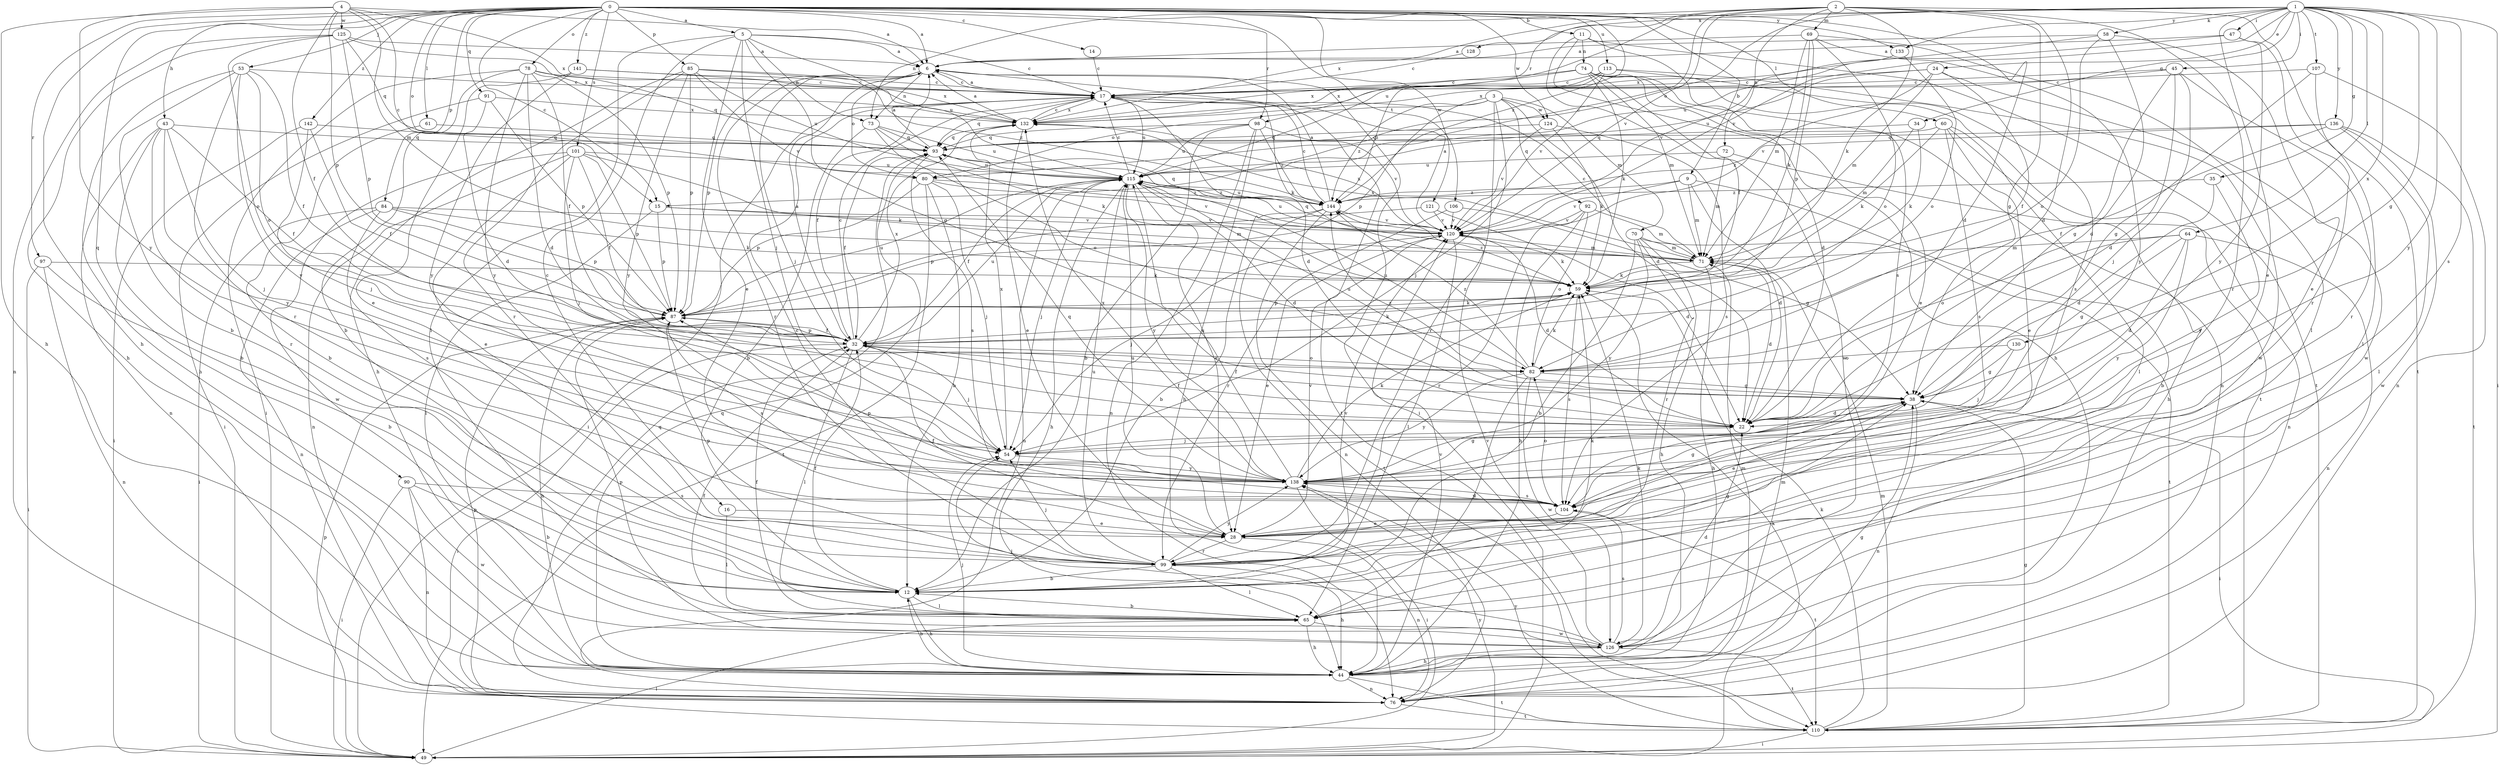 strict digraph  {
0;
1;
2;
3;
4;
5;
6;
9;
11;
12;
14;
15;
16;
17;
22;
24;
28;
32;
34;
35;
38;
43;
44;
45;
47;
49;
53;
54;
58;
59;
60;
61;
64;
65;
69;
70;
71;
72;
73;
74;
76;
78;
80;
82;
84;
85;
87;
90;
91;
92;
93;
97;
98;
99;
101;
104;
106;
107;
110;
113;
115;
120;
121;
124;
125;
126;
128;
130;
132;
133;
136;
138;
141;
142;
144;
0 -> 5  [label=a];
0 -> 6  [label=a];
0 -> 9  [label=b];
0 -> 11  [label=b];
0 -> 14  [label=c];
0 -> 15  [label=c];
0 -> 22  [label=d];
0 -> 43  [label=h];
0 -> 44  [label=h];
0 -> 53  [label=j];
0 -> 60  [label=l];
0 -> 61  [label=l];
0 -> 78  [label=o];
0 -> 80  [label=o];
0 -> 84  [label=p];
0 -> 85  [label=p];
0 -> 90  [label=q];
0 -> 91  [label=q];
0 -> 97  [label=r];
0 -> 98  [label=r];
0 -> 101  [label=s];
0 -> 106  [label=t];
0 -> 113  [label=u];
0 -> 121  [label=w];
0 -> 124  [label=w];
0 -> 133  [label=y];
0 -> 141  [label=z];
0 -> 142  [label=z];
0 -> 144  [label=z];
1 -> 24  [label=e];
1 -> 28  [label=e];
1 -> 34  [label=g];
1 -> 35  [label=g];
1 -> 38  [label=g];
1 -> 45  [label=i];
1 -> 47  [label=i];
1 -> 49  [label=i];
1 -> 58  [label=k];
1 -> 64  [label=l];
1 -> 80  [label=o];
1 -> 104  [label=s];
1 -> 107  [label=t];
1 -> 120  [label=v];
1 -> 128  [label=x];
1 -> 130  [label=x];
1 -> 132  [label=x];
1 -> 133  [label=y];
1 -> 136  [label=y];
1 -> 138  [label=y];
2 -> 15  [label=c];
2 -> 22  [label=d];
2 -> 38  [label=g];
2 -> 59  [label=k];
2 -> 69  [label=m];
2 -> 72  [label=n];
2 -> 73  [label=n];
2 -> 98  [label=r];
2 -> 99  [label=r];
2 -> 110  [label=t];
2 -> 115  [label=u];
2 -> 120  [label=v];
3 -> 22  [label=d];
3 -> 54  [label=j];
3 -> 70  [label=m];
3 -> 80  [label=o];
3 -> 87  [label=p];
3 -> 92  [label=q];
3 -> 99  [label=r];
3 -> 124  [label=w];
3 -> 144  [label=z];
4 -> 6  [label=a];
4 -> 15  [label=c];
4 -> 32  [label=f];
4 -> 44  [label=h];
4 -> 71  [label=m];
4 -> 87  [label=p];
4 -> 125  [label=w];
4 -> 132  [label=x];
4 -> 138  [label=y];
5 -> 6  [label=a];
5 -> 16  [label=c];
5 -> 17  [label=c];
5 -> 28  [label=e];
5 -> 38  [label=g];
5 -> 54  [label=j];
5 -> 65  [label=l];
5 -> 73  [label=n];
5 -> 115  [label=u];
6 -> 17  [label=c];
6 -> 49  [label=i];
6 -> 54  [label=j];
6 -> 73  [label=n];
6 -> 80  [label=o];
6 -> 87  [label=p];
6 -> 99  [label=r];
9 -> 12  [label=b];
9 -> 22  [label=d];
9 -> 71  [label=m];
9 -> 120  [label=v];
9 -> 144  [label=z];
11 -> 32  [label=f];
11 -> 44  [label=h];
11 -> 74  [label=n];
11 -> 104  [label=s];
11 -> 110  [label=t];
12 -> 32  [label=f];
12 -> 38  [label=g];
12 -> 44  [label=h];
12 -> 59  [label=k];
12 -> 65  [label=l];
12 -> 120  [label=v];
14 -> 17  [label=c];
15 -> 65  [label=l];
15 -> 71  [label=m];
15 -> 87  [label=p];
15 -> 120  [label=v];
16 -> 28  [label=e];
16 -> 65  [label=l];
17 -> 6  [label=a];
17 -> 22  [label=d];
17 -> 32  [label=f];
17 -> 49  [label=i];
17 -> 59  [label=k];
17 -> 93  [label=q];
17 -> 110  [label=t];
17 -> 115  [label=u];
17 -> 132  [label=x];
22 -> 32  [label=f];
22 -> 54  [label=j];
24 -> 17  [label=c];
24 -> 32  [label=f];
24 -> 71  [label=m];
24 -> 115  [label=u];
24 -> 120  [label=v];
24 -> 126  [label=w];
28 -> 32  [label=f];
28 -> 76  [label=n];
28 -> 99  [label=r];
28 -> 115  [label=u];
28 -> 120  [label=v];
32 -> 6  [label=a];
32 -> 17  [label=c];
32 -> 49  [label=i];
32 -> 54  [label=j];
32 -> 59  [label=k];
32 -> 65  [label=l];
32 -> 82  [label=o];
32 -> 87  [label=p];
32 -> 115  [label=u];
32 -> 132  [label=x];
34 -> 59  [label=k];
34 -> 71  [label=m];
34 -> 93  [label=q];
35 -> 22  [label=d];
35 -> 138  [label=y];
35 -> 144  [label=z];
38 -> 22  [label=d];
38 -> 28  [label=e];
38 -> 32  [label=f];
38 -> 49  [label=i];
38 -> 76  [label=n];
38 -> 115  [label=u];
38 -> 144  [label=z];
43 -> 12  [label=b];
43 -> 32  [label=f];
43 -> 54  [label=j];
43 -> 76  [label=n];
43 -> 93  [label=q];
43 -> 99  [label=r];
43 -> 138  [label=y];
44 -> 12  [label=b];
44 -> 38  [label=g];
44 -> 54  [label=j];
44 -> 71  [label=m];
44 -> 76  [label=n];
44 -> 93  [label=q];
44 -> 110  [label=t];
44 -> 120  [label=v];
45 -> 17  [label=c];
45 -> 22  [label=d];
45 -> 38  [label=g];
45 -> 54  [label=j];
45 -> 99  [label=r];
45 -> 132  [label=x];
47 -> 6  [label=a];
47 -> 99  [label=r];
47 -> 115  [label=u];
47 -> 138  [label=y];
49 -> 59  [label=k];
49 -> 65  [label=l];
49 -> 87  [label=p];
49 -> 138  [label=y];
53 -> 12  [label=b];
53 -> 17  [label=c];
53 -> 32  [label=f];
53 -> 44  [label=h];
53 -> 82  [label=o];
53 -> 99  [label=r];
53 -> 138  [label=y];
54 -> 132  [label=x];
54 -> 138  [label=y];
58 -> 6  [label=a];
58 -> 22  [label=d];
58 -> 28  [label=e];
58 -> 82  [label=o];
58 -> 132  [label=x];
59 -> 87  [label=p];
59 -> 104  [label=s];
59 -> 144  [label=z];
60 -> 28  [label=e];
60 -> 44  [label=h];
60 -> 59  [label=k];
60 -> 65  [label=l];
60 -> 93  [label=q];
60 -> 104  [label=s];
61 -> 12  [label=b];
61 -> 93  [label=q];
64 -> 22  [label=d];
64 -> 38  [label=g];
64 -> 71  [label=m];
64 -> 76  [label=n];
64 -> 82  [label=o];
64 -> 138  [label=y];
65 -> 12  [label=b];
65 -> 32  [label=f];
65 -> 44  [label=h];
65 -> 126  [label=w];
69 -> 6  [label=a];
69 -> 59  [label=k];
69 -> 65  [label=l];
69 -> 71  [label=m];
69 -> 82  [label=o];
69 -> 87  [label=p];
69 -> 138  [label=y];
70 -> 12  [label=b];
70 -> 44  [label=h];
70 -> 71  [label=m];
70 -> 99  [label=r];
70 -> 110  [label=t];
70 -> 138  [label=y];
71 -> 17  [label=c];
71 -> 22  [label=d];
71 -> 44  [label=h];
71 -> 59  [label=k];
71 -> 93  [label=q];
71 -> 132  [label=x];
72 -> 71  [label=m];
72 -> 76  [label=n];
72 -> 115  [label=u];
73 -> 12  [label=b];
73 -> 59  [label=k];
73 -> 82  [label=o];
73 -> 93  [label=q];
73 -> 115  [label=u];
74 -> 17  [label=c];
74 -> 22  [label=d];
74 -> 28  [label=e];
74 -> 59  [label=k];
74 -> 71  [label=m];
74 -> 76  [label=n];
74 -> 110  [label=t];
74 -> 126  [label=w];
74 -> 132  [label=x];
76 -> 71  [label=m];
76 -> 87  [label=p];
76 -> 93  [label=q];
76 -> 110  [label=t];
78 -> 12  [label=b];
78 -> 17  [label=c];
78 -> 22  [label=d];
78 -> 32  [label=f];
78 -> 49  [label=i];
78 -> 87  [label=p];
78 -> 93  [label=q];
78 -> 138  [label=y];
80 -> 12  [label=b];
80 -> 54  [label=j];
80 -> 87  [label=p];
80 -> 110  [label=t];
80 -> 120  [label=v];
80 -> 144  [label=z];
82 -> 38  [label=g];
82 -> 59  [label=k];
82 -> 65  [label=l];
82 -> 115  [label=u];
82 -> 126  [label=w];
82 -> 138  [label=y];
82 -> 144  [label=z];
84 -> 49  [label=i];
84 -> 59  [label=k];
84 -> 76  [label=n];
84 -> 87  [label=p];
84 -> 104  [label=s];
84 -> 120  [label=v];
85 -> 17  [label=c];
85 -> 44  [label=h];
85 -> 87  [label=p];
85 -> 99  [label=r];
85 -> 115  [label=u];
85 -> 120  [label=v];
85 -> 138  [label=y];
85 -> 144  [label=z];
87 -> 32  [label=f];
87 -> 44  [label=h];
87 -> 59  [label=k];
87 -> 104  [label=s];
87 -> 115  [label=u];
90 -> 12  [label=b];
90 -> 49  [label=i];
90 -> 76  [label=n];
90 -> 104  [label=s];
90 -> 126  [label=w];
91 -> 22  [label=d];
91 -> 49  [label=i];
91 -> 87  [label=p];
91 -> 132  [label=x];
92 -> 44  [label=h];
92 -> 71  [label=m];
92 -> 82  [label=o];
92 -> 99  [label=r];
92 -> 120  [label=v];
93 -> 6  [label=a];
93 -> 32  [label=f];
93 -> 104  [label=s];
93 -> 115  [label=u];
97 -> 12  [label=b];
97 -> 49  [label=i];
97 -> 59  [label=k];
97 -> 76  [label=n];
98 -> 12  [label=b];
98 -> 44  [label=h];
98 -> 76  [label=n];
98 -> 93  [label=q];
98 -> 115  [label=u];
98 -> 120  [label=v];
98 -> 144  [label=z];
99 -> 12  [label=b];
99 -> 17  [label=c];
99 -> 44  [label=h];
99 -> 54  [label=j];
99 -> 65  [label=l];
99 -> 87  [label=p];
99 -> 115  [label=u];
99 -> 138  [label=y];
101 -> 28  [label=e];
101 -> 32  [label=f];
101 -> 54  [label=j];
101 -> 59  [label=k];
101 -> 76  [label=n];
101 -> 87  [label=p];
101 -> 115  [label=u];
101 -> 126  [label=w];
104 -> 28  [label=e];
104 -> 38  [label=g];
104 -> 82  [label=o];
104 -> 87  [label=p];
104 -> 110  [label=t];
104 -> 138  [label=y];
106 -> 38  [label=g];
106 -> 99  [label=r];
106 -> 120  [label=v];
107 -> 17  [label=c];
107 -> 38  [label=g];
107 -> 65  [label=l];
107 -> 76  [label=n];
110 -> 38  [label=g];
110 -> 49  [label=i];
110 -> 59  [label=k];
110 -> 71  [label=m];
110 -> 138  [label=y];
113 -> 17  [label=c];
113 -> 104  [label=s];
113 -> 120  [label=v];
113 -> 126  [label=w];
113 -> 132  [label=x];
113 -> 144  [label=z];
115 -> 17  [label=c];
115 -> 22  [label=d];
115 -> 28  [label=e];
115 -> 32  [label=f];
115 -> 44  [label=h];
115 -> 54  [label=j];
115 -> 76  [label=n];
115 -> 138  [label=y];
115 -> 144  [label=z];
120 -> 6  [label=a];
120 -> 22  [label=d];
120 -> 28  [label=e];
120 -> 54  [label=j];
120 -> 59  [label=k];
120 -> 65  [label=l];
120 -> 71  [label=m];
120 -> 115  [label=u];
120 -> 132  [label=x];
121 -> 22  [label=d];
121 -> 87  [label=p];
121 -> 120  [label=v];
124 -> 59  [label=k];
124 -> 93  [label=q];
124 -> 104  [label=s];
124 -> 120  [label=v];
125 -> 6  [label=a];
125 -> 44  [label=h];
125 -> 76  [label=n];
125 -> 82  [label=o];
125 -> 87  [label=p];
125 -> 93  [label=q];
125 -> 132  [label=x];
126 -> 22  [label=d];
126 -> 32  [label=f];
126 -> 44  [label=h];
126 -> 54  [label=j];
126 -> 59  [label=k];
126 -> 87  [label=p];
126 -> 104  [label=s];
126 -> 110  [label=t];
126 -> 120  [label=v];
128 -> 17  [label=c];
130 -> 38  [label=g];
130 -> 54  [label=j];
130 -> 82  [label=o];
132 -> 6  [label=a];
132 -> 17  [label=c];
132 -> 28  [label=e];
132 -> 93  [label=q];
133 -> 82  [label=o];
133 -> 120  [label=v];
136 -> 32  [label=f];
136 -> 65  [label=l];
136 -> 93  [label=q];
136 -> 110  [label=t];
136 -> 126  [label=w];
136 -> 144  [label=z];
138 -> 38  [label=g];
138 -> 49  [label=i];
138 -> 59  [label=k];
138 -> 93  [label=q];
138 -> 104  [label=s];
138 -> 115  [label=u];
138 -> 132  [label=x];
141 -> 17  [label=c];
141 -> 28  [label=e];
141 -> 132  [label=x];
141 -> 138  [label=y];
142 -> 32  [label=f];
142 -> 49  [label=i];
142 -> 54  [label=j];
142 -> 93  [label=q];
144 -> 6  [label=a];
144 -> 12  [label=b];
144 -> 17  [label=c];
144 -> 76  [label=n];
144 -> 93  [label=q];
144 -> 110  [label=t];
144 -> 115  [label=u];
144 -> 120  [label=v];
}

